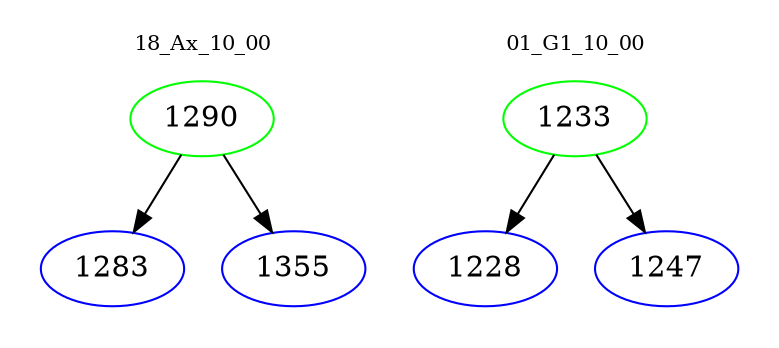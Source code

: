 digraph{
subgraph cluster_0 {
color = white
label = "18_Ax_10_00";
fontsize=10;
T0_1290 [label="1290", color="green"]
T0_1290 -> T0_1283 [color="black"]
T0_1283 [label="1283", color="blue"]
T0_1290 -> T0_1355 [color="black"]
T0_1355 [label="1355", color="blue"]
}
subgraph cluster_1 {
color = white
label = "01_G1_10_00";
fontsize=10;
T1_1233 [label="1233", color="green"]
T1_1233 -> T1_1228 [color="black"]
T1_1228 [label="1228", color="blue"]
T1_1233 -> T1_1247 [color="black"]
T1_1247 [label="1247", color="blue"]
}
}
